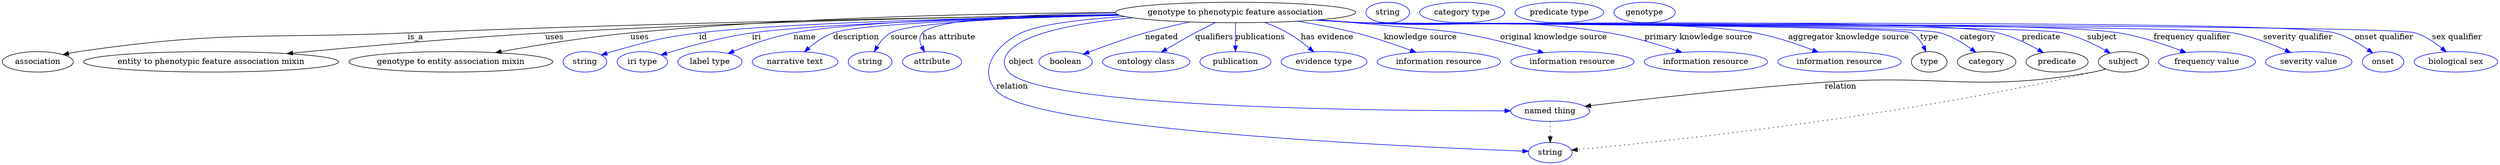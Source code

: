 digraph {
	graph [bb="0,0,4388.8,283"];
	node [label="\N"];
	"genotype to phenotypic feature association"	[height=0.5,
		label="genotype to phenotypic feature association",
		pos="2168.4,265",
		width=5.8675];
	association	[height=0.5,
		pos="62.394,178",
		width=1.7332];
	"genotype to phenotypic feature association" -> association	[label=is_a,
		lp="727.39,221.5",
		pos="e,106.71,190.75 1961.7,261.17 1679.6,256.81 1158.1,247.02 713.39,229 455.85,218.57 389.46,233.09 134.39,196 128.61,195.16 122.61,\
194.08 116.66,192.88"];
	"entity to phenotypic feature association mixin"	[height=0.5,
		pos="367.39,178",
		width=6.2286];
	"genotype to phenotypic feature association" -> "entity to phenotypic feature association mixin"	[label=uses,
		lp="971.89,221.5",
		pos="e,500.94,192.5 1960.9,261.54 1719.2,257.86 1308.1,249.07 955.39,229 803.58,220.36 630.15,204.93 511.2,193.49"];
	"genotype to entity association mixin"	[height=0.5,
		pos="789.39,178",
		width=4.9829];
	"genotype to phenotypic feature association" -> "genotype to entity association mixin"	[label=uses,
		lp="1121.9,221.5",
		pos="e,867.94,194.21 1957.1,264.74 1742.3,263.69 1400,257.04 1105.4,229 1028.1,221.64 941.02,207.41 877.87,196.01"];
	id	[color=blue,
		height=0.5,
		label=string,
		pos="1025.4,178",
		width=1.0652];
	"genotype to phenotypic feature association" -> id	[color=blue,
		label=id,
		lp="1233.4,221.5",
		pos="e,1054.4,189.94 1963.5,260.58 1730.2,255.95 1363.6,246.21 1226.4,229 1157.4,220.34 1140.3,214.98 1073.4,196 1070.3,195.12 1067.1,\
194.14 1063.9,193.12",
		style=solid];
	iri	[color=blue,
		height=0.5,
		label="iri type",
		pos="1126.4,178",
		width=1.2277];
	"genotype to phenotypic feature association" -> iri	[color=blue,
		label=iri,
		lp="1327.4,221.5",
		pos="e,1159.4,190.08 1965.2,260.07 1754.4,255.2 1439.3,245.45 1319.4,229 1266.8,221.79 1208,205.28 1169.3,193.2",
		style=solid];
	name	[color=blue,
		height=0.5,
		label="label type",
		pos="1245.4,178",
		width=1.5707];
	"genotype to phenotypic feature association" -> name	[color=blue,
		label=name,
		lp="1412.4,221.5",
		pos="e,1277.7,192.94 1961.7,261.25 1769.4,257.5 1497.3,248.8 1392.4,229 1355.9,222.11 1316,208.13 1287.1,196.7",
		style=solid];
	description	[color=blue,
		height=0.5,
		label="narrative text",
		pos="1395.4,178",
		width=2.0943];
	"genotype to phenotypic feature association" -> description	[color=blue,
		label=description,
		lp="1502.9,221.5",
		pos="e,1411.9,195.76 1965.4,259.96 1773.6,255.16 1508.7,245.64 1462.4,229 1446.6,223.33 1431.5,212.62 1419.6,202.56",
		style=solid];
	source	[color=blue,
		height=0.5,
		label=string,
		pos="1527.4,178",
		width=1.0652];
	"genotype to phenotypic feature association" -> source	[color=blue,
		label=source,
		lp="1586.4,221.5",
		pos="e,1534.5,196.04 1962.5,260.92 1800.7,257.03 1597,248.33 1562.4,229 1552.7,223.58 1545,214.19 1539.4,205.01",
		style=solid];
	"has attribute"	[color=blue,
		height=0.5,
		label=attribute,
		pos="1635.4,178",
		width=1.4443];
	"genotype to phenotypic feature association" -> "has attribute"	[color=blue,
		label="has attribute",
		lp="1665.4,221.5",
		pos="e,1622.1,195.67 1957.1,264.17 1812.2,262.01 1641.9,254.05 1618.4,229 1612.1,222.32 1613.3,213.24 1617.1,204.66",
		style=solid];
	object	[color=blue,
		height=0.5,
		label="named thing",
		pos="2723.4,91",
		width=1.9318];
	"genotype to phenotypic feature association" -> object	[color=blue,
		label=object,
		lp="1792.4,178",
		pos="e,2653.6,91.633 1988.6,255.53 1897,247.04 1799,230.04 1770.4,196 1760.1,183.75 1759.5,171.71 1770.4,160 1829.3,96.705 2424.8,91.409 \
2643.4,91.619",
		style=solid];
	relation	[color=blue,
		height=0.5,
		label=string,
		pos="2723.4,18",
		width=1.0652];
	"genotype to phenotypic feature association" -> relation	[color=blue,
		label=relation,
		lp="1776.4,134.5",
		pos="e,2685.3,20.279 1974.1,257.87 1899.9,253.04 1825.2,244.42 1792.4,229 1747.7,208.01 1715.5,163.78 1748.4,127 1810.9,57.148 2487.3,\
27.555 2675.2,20.647",
		style=solid];
	negated	[color=blue,
		height=0.5,
		label=boolean,
		pos="1870.4,178",
		width=1.2999];
	"genotype to phenotypic feature association" -> negated	[color=blue,
		label=negated,
		lp="2038.4,221.5",
		pos="e,1901.5,191.48 2087.4,248.28 2062.2,242.83 2034.5,236.25 2009.4,229 1975.8,219.31 1938.6,205.77 1911.1,195.22",
		style=solid];
	qualifiers	[color=blue,
		height=0.5,
		label="ontology class",
		pos="2011.4,178",
		width=2.1304];
	"genotype to phenotypic feature association" -> qualifiers	[color=blue,
		label=qualifiers,
		lp="2130.9,221.5",
		pos="e,2037.9,195.02 2133.1,247.2 2121.6,241.58 2108.9,235.17 2097.4,229 2080.5,219.92 2062,209.3 2046.6,200.19",
		style=solid];
	publications	[color=blue,
		height=0.5,
		label=publication,
		pos="2168.4,178",
		width=1.7332];
	"genotype to phenotypic feature association" -> publications	[color=blue,
		label=publications,
		lp="2212.4,221.5",
		pos="e,2168.4,196.18 2168.4,246.8 2168.4,235.16 2168.4,219.55 2168.4,206.24",
		style=solid];
	"has evidence"	[color=blue,
		height=0.5,
		label="evidence type",
		pos="2324.4,178",
		width=2.0943];
	"genotype to phenotypic feature association" -> "has evidence"	[color=blue,
		label="has evidence",
		lp="2329.9,221.5",
		pos="e,2306.1,195.69 2220.2,247.38 2233.7,242.24 2247.9,236.05 2260.4,229 2273.7,221.48 2287.3,211.34 2298.5,202.15",
		style=solid];
	"knowledge source"	[color=blue,
		height=0.5,
		label="information resource",
		pos="2526.4,178",
		width=3.015];
	"genotype to phenotypic feature association" -> "knowledge source"	[color=blue,
		label="knowledge source",
		lp="2493.9,221.5",
		pos="e,2486.3,194.73 2277.5,249.55 2310.8,244.19 2347.3,237.34 2380.4,229 2413,220.77 2448.8,208.57 2476.8,198.28",
		style=solid];
	"original knowledge source"	[color=blue,
		height=0.5,
		label="information resource",
		pos="2761.4,178",
		width=3.015];
	"genotype to phenotypic feature association" -> "original knowledge source"	[color=blue,
		label="original knowledge source",
		lp="2728.4,221.5",
		pos="e,2711.1,193.96 2315.4,252.06 2417,243.62 2538.1,233.11 2562.4,229 2609.7,221.01 2662.2,207.6 2701.5,196.68",
		style=solid];
	"primary knowledge source"	[color=blue,
		height=0.5,
		label="information resource",
		pos="2996.4,178",
		width=3.015];
	"genotype to phenotypic feature association" -> "primary knowledge source"	[color=blue,
		label="primary knowledge source",
		lp="2983.4,221.5",
		pos="e,2954.1,194.59 2314.9,252 2339.7,250.17 2365.3,248.42 2389.4,247 2583.4,235.54 2634.6,260.66 2826.4,229 2866.9,222.32 2911.3,209.03 \
2944.6,197.84",
		style=solid];
	"aggregator knowledge source"	[color=blue,
		height=0.5,
		label="information resource",
		pos="3231.4,178",
		width=3.015];
	"genotype to phenotypic feature association" -> "aggregator knowledge source"	[color=blue,
		label="aggregator knowledge source",
		lp="3247.9,221.5",
		pos="e,3194.2,194.92 2312.8,251.83 2338.3,249.99 2364.6,248.27 2389.4,247 2543.2,239.09 2930.7,255.8 3082.4,229 3117.6,222.77 3155.9,\
209.8 3184.8,198.63",
		style=solid];
	type	[height=0.5,
		pos="3389.4,178",
		width=0.86659];
	"genotype to phenotypic feature association" -> type	[color=blue,
		label=type,
		lp="3389.4,221.5",
		pos="e,3383.7,196.14 2311.6,251.76 2337.5,249.9 2364.2,248.2 2389.4,247 2416.3,245.72 3335,242.31 3358.4,229 3367.6,223.75 3374.5,214.53 \
3379.3,205.42",
		style=solid];
	category	[height=0.5,
		pos="3490.4,178",
		width=1.4263];
	"genotype to phenotypic feature association" -> category	[color=blue,
		label=category,
		lp="3474.9,221.5",
		pos="e,3471.5,194.76 2311.6,251.75 2337.5,249.88 2364.2,248.19 2389.4,247 2446,244.33 3355,244.95 3409.4,229 3428.9,223.28 3448.3,211.53 \
3463.3,200.86",
		style=solid];
	predicate	[height=0.5,
		pos="3614.4,178",
		width=1.5165];
	"genotype to phenotypic feature association" -> predicate	[color=blue,
		label=predicate,
		lp="3586.4,221.5",
		pos="e,3590.3,194.3 2311.3,251.73 2337.3,249.87 2364.1,248.17 2389.4,247 2513.8,241.22 3389.2,257.65 3510.4,229 3535.5,223.07 3561.6,\
210.48 3581.4,199.41",
		style=solid];
	subject	[height=0.5,
		pos="3731.4,178",
		width=1.2277];
	"genotype to phenotypic feature association" -> subject	[color=blue,
		label=subject,
		lp="3693.4,221.5",
		pos="e,3708.2,193.36 2311.3,251.7 2337.2,249.84 2364.1,248.16 2389.4,247 2457.9,243.87 3557.5,244.37 3624.4,229 3650.9,222.91 3678.7,\
209.7 3699.3,198.39",
		style=solid];
	"frequency qualifier"	[color=blue,
		height=0.5,
		label="frequency value",
		pos="3878.4,178",
		width=2.3651];
	"genotype to phenotypic feature association" -> "frequency qualifier"	[color=blue,
		label="frequency qualifier",
		lp="3852.4,221.5",
		pos="e,3841.6,194.32 2311,251.7 2337,249.83 2364,248.15 2389.4,247 2537.5,240.31 3577.1,253.02 3723.4,229 3760.9,222.84 3801.8,209.36 \
3832.1,197.95",
		style=solid];
	"severity qualifier"	[color=blue,
		height=0.5,
		label="severity value",
		pos="4057.4,178",
		width=2.1123];
	"genotype to phenotypic feature association" -> "severity qualifier"	[color=blue,
		label="severity qualifier",
		lp="4038.4,221.5",
		pos="e,4025.8,194.47 2310.7,251.68 2336.8,249.81 2363.9,248.13 2389.4,247 2474.6,243.23 3840.6,244.74 3924.4,229 3956.3,223 3990.6,209.95 \
4016.3,198.68",
		style=solid];
	"onset qualifier"	[color=blue,
		height=0.5,
		label=onset,
		pos="4187.4,178",
		width=1.011];
	"genotype to phenotypic feature association" -> "onset qualifier"	[color=blue,
		label="onset qualifier",
		lp="4189.9,221.5",
		pos="e,4169,193.84 2310.7,251.66 2336.8,249.79 2363.9,248.11 2389.4,247 2484.5,242.85 4011.7,254.74 4103.4,229 4124.2,223.16 4145.1,210.74 \
4160.9,199.75",
		style=solid];
	"sex qualifier"	[color=blue,
		height=0.5,
		label="biological sex",
		pos="4315.4,178",
		width=2.0401];
	"genotype to phenotypic feature association" -> "sex qualifier"	[color=blue,
		label="sex qualifier",
		lp="4318.4,221.5",
		pos="e,4298.4,195.76 2310.4,251.66 2336.6,249.78 2363.8,248.11 2389.4,247 2440.9,244.77 4196.4,244.97 4245.4,229 4262.1,223.57 4278.1,\
212.62 4290.7,202.35",
		style=solid];
	object -> relation	[pos="e,2723.4,36.029 2723.4,72.813 2723.4,64.789 2723.4,55.047 2723.4,46.069",
		style=dotted];
	association_type	[color=blue,
		height=0.5,
		label=string,
		pos="2436.4,265",
		width=1.0652];
	association_category	[color=blue,
		height=0.5,
		label="category type",
		pos="2567.4,265",
		width=2.0762];
	"genotype to phenotypic feature association_predicate"	[color=blue,
		height=0.5,
		label="predicate type",
		pos="2738.4,265",
		width=2.1665];
	subject -> object	[label=relation,
		lp="3234.4,134.5",
		pos="e,2784.7,99.633 3699.8,165.32 3692.8,163.18 3685.4,161.24 3678.4,160 3471.6,123.6 3415.8,156.82 3206.4,142 3059.7,131.62 2888.7,\
112.18 2794.6,100.84"];
	subject -> relation	[pos="e,2760.7,22.287 3698.8,165.63 3692.1,163.55 3685.1,161.55 3678.4,160 3334.8,80.099 2910.6,36.269 2770.6,23.21",
		style=dotted];
	"genotype to phenotypic feature association_subject"	[color=blue,
		height=0.5,
		label=genotype,
		pos="2888.4,265",
		width=1.4985];
}
